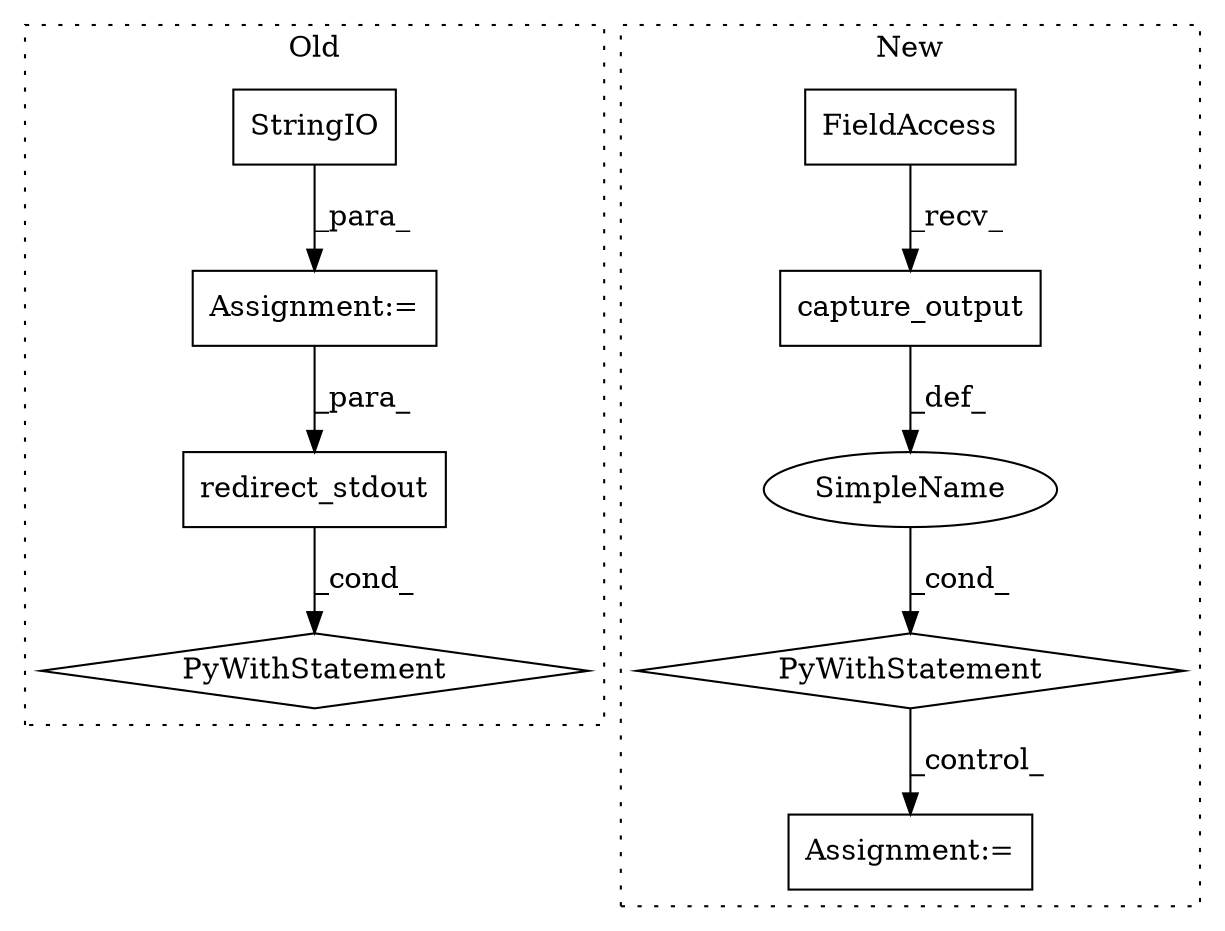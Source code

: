 digraph G {
subgraph cluster0 {
1 [label="redirect_stdout" a="32" s="4476,4494" l="16,1" shape="box"];
3 [label="PyWithStatement" a="104" s="4466,4495" l="10,2" shape="diamond"];
4 [label="StringIO" a="32" s="4450" l="10" shape="box"];
7 [label="Assignment:=" a="7" s="4446" l="1" shape="box"];
label = "Old";
style="dotted";
}
subgraph cluster1 {
2 [label="PyWithStatement" a="104" s="4052,4104" l="10,2" shape="diamond"];
5 [label="SimpleName" a="42" s="" l="" shape="ellipse"];
6 [label="Assignment:=" a="7" s="4632" l="1" shape="box"];
8 [label="capture_output" a="32" s="4088" l="16" shape="box"];
9 [label="FieldAccess" a="22" s="4062" l="6" shape="box"];
label = "New";
style="dotted";
}
1 -> 3 [label="_cond_"];
2 -> 6 [label="_control_"];
4 -> 7 [label="_para_"];
5 -> 2 [label="_cond_"];
7 -> 1 [label="_para_"];
8 -> 5 [label="_def_"];
9 -> 8 [label="_recv_"];
}
